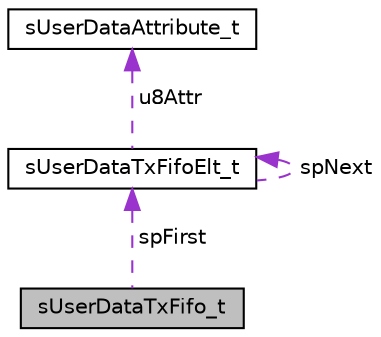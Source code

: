 digraph "sUserDataTxFifo_t"
{
 // INTERACTIVE_SVG=YES
 // LATEX_PDF_SIZE
  edge [fontname="Helvetica",fontsize="10",labelfontname="Helvetica",labelfontsize="10"];
  node [fontname="Helvetica",fontsize="10",shape=record];
  Node1 [label="sUserDataTxFifo_t",height=0.2,width=0.4,color="black", fillcolor="grey75", style="filled", fontcolor="black",tooltip=" "];
  Node2 -> Node1 [dir="back",color="darkorchid3",fontsize="10",style="dashed",label=" spFirst" ,fontname="Helvetica"];
  Node2 [label="sUserDataTxFifoElt_t",height=0.2,width=0.4,color="black", fillcolor="white", style="filled",URL="$d8/d33/structs_user_data_tx_fifo_elt__t.html",tooltip="structure defining one element of the TX fifo"];
  Node2 -> Node2 [dir="back",color="darkorchid3",fontsize="10",style="dashed",label=" spNext" ,fontname="Helvetica"];
  Node3 -> Node2 [dir="back",color="darkorchid3",fontsize="10",style="dashed",label=" u8Attr" ,fontname="Helvetica"];
  Node3 [label="sUserDataAttribute_t",height=0.2,width=0.4,color="black", fillcolor="white", style="filled",URL="$dc/dc4/unions_user_data_attribute__t.html",tooltip="structure containing USERDATA attribute"];
}
